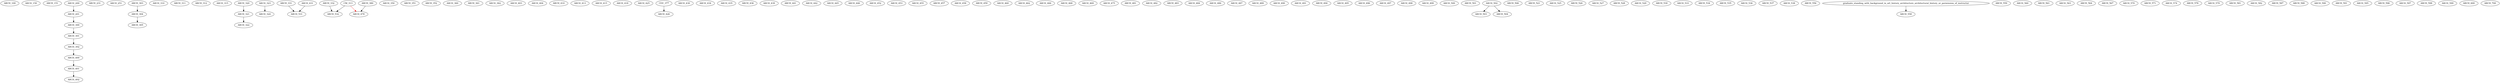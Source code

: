 digraph G {
    ARCH_100;
    ARCH_150;
    ARCH_151;
    ARCH_200;
    edge [color=black];
    ARCH_200 -> ARCH_201;
    ARCH_231;
    ARCH_251;
    edge [color=black];
    ARCH_201 -> ARCH_300;
    edge [color=black];
    ARCH_300 -> ARCH_301;
    edge [color=black];
    ARCH_301 -> ARCH_302;
    ARCH_303;
    edge [color=black];
    ARCH_303 -> ARCH_304;
    edge [color=black];
    ARCH_304 -> ARCH_305;
    ARCH_310;
    ARCH_311;
    ARCH_312;
    ARCH_315;
    ARCH_320;
    edge [color=black];
    ARCH_320 -> ARCH_321;
    edge [color=black];
    ARCH_321 -> ARCH_322;
    ARCH_323;
    edge [color=black];
    ARCH_323 -> ARCH_324;
    ARCH_331;
    ARCH_332;
    ARCH_350;
    ARCH_351;
    ARCH_352;
    ARCH_360;
    ARCH_361;
    ARCH_362;
    ARCH_380;
    edge [color=black];
    ARCH_302 -> ARCH_400;
    edge [color=black];
    ARCH_400 -> ARCH_401;
    edge [color=black];
    ARCH_401 -> ARCH_402;
    ARCH_403;
    ARCH_404;
    ARCH_410;
    ARCH_413;
    ARCH_415;
    ARCH_418;
    ARCH_425;
    edge [color=black];
    CEE_377 -> ARCH_426;
    ARCH_430;
    ARCH_431;
    ARCH_434;
    ARCH_435;
    ARCH_436;
    ARCH_439;
    ARCH_441;
    ARCH_442;
    ARCH_445;
    ARCH_446;
    ARCH_452;
    ARCH_453;
    ARCH_455;
    ARCH_457;
    ARCH_458;
    ARCH_459;
    ARCH_460;
    ARCH_462;
    ARCH_466;
    ARCH_468;
    ARCH_469;
    ARCH_475;
    edge [color=black];
    ARCH_380 -> ARCH_478;
    edge [color=red];
    CM_313 -> ARCH_478;
    ARCH_481;
    ARCH_482;
    ARCH_483;
    ARCH_484;
    ARCH_486;
    ARCH_487;
    ARCH_489;
    ARCH_490;
    ARCH_491;
    ARCH_494;
    ARCH_495;
    ARCH_496;
    ARCH_497;
    ARCH_498;
    ARCH_499;
    ARCH_500;
    ARCH_501;
    ARCH_502;
    edge [color=black];
    ARCH_502 -> ARCH_503;
    edge [color=black];
    ARCH_502 -> ARCH_504;
    ARCH_506;
    ARCH_521;
    ARCH_525;
    ARCH_526;
    ARCH_527;
    ARCH_528;
    ARCH_529;
    ARCH_530;
    edge [color=black];
    ARCH_331 -> ARCH_531;
    ARCH_431 -> ARCH_531;
    edge [color=black];
    ARCH_332 -> ARCH_532;
    CM_313 -> ARCH_532;
    ARCH_533;
    ARCH_534;
    ARCH_535;
    ARCH_536;
    ARCH_537;
    ARCH_538;
    ARCH_556;
    edge [color=black];
    graduate_standing_with_background_in_art_history_architecture_architectural_history_or_permission_of_instructor -> ARCH_558;
    ARCH_559;
    ARCH_560;
    ARCH_561;
    ARCH_563;
    ARCH_564;
    ARCH_567;
    ARCH_570;
    ARCH_571;
    ARCH_574;
    ARCH_578;
    ARCH_579;
    ARCH_581;
    ARCH_582;
    ARCH_587;
    ARCH_588;
    ARCH_590;
    ARCH_591;
    ARCH_595;
    ARCH_596;
    ARCH_597;
    ARCH_598;
    ARCH_599;
    ARCH_600;
    ARCH_700;
}
